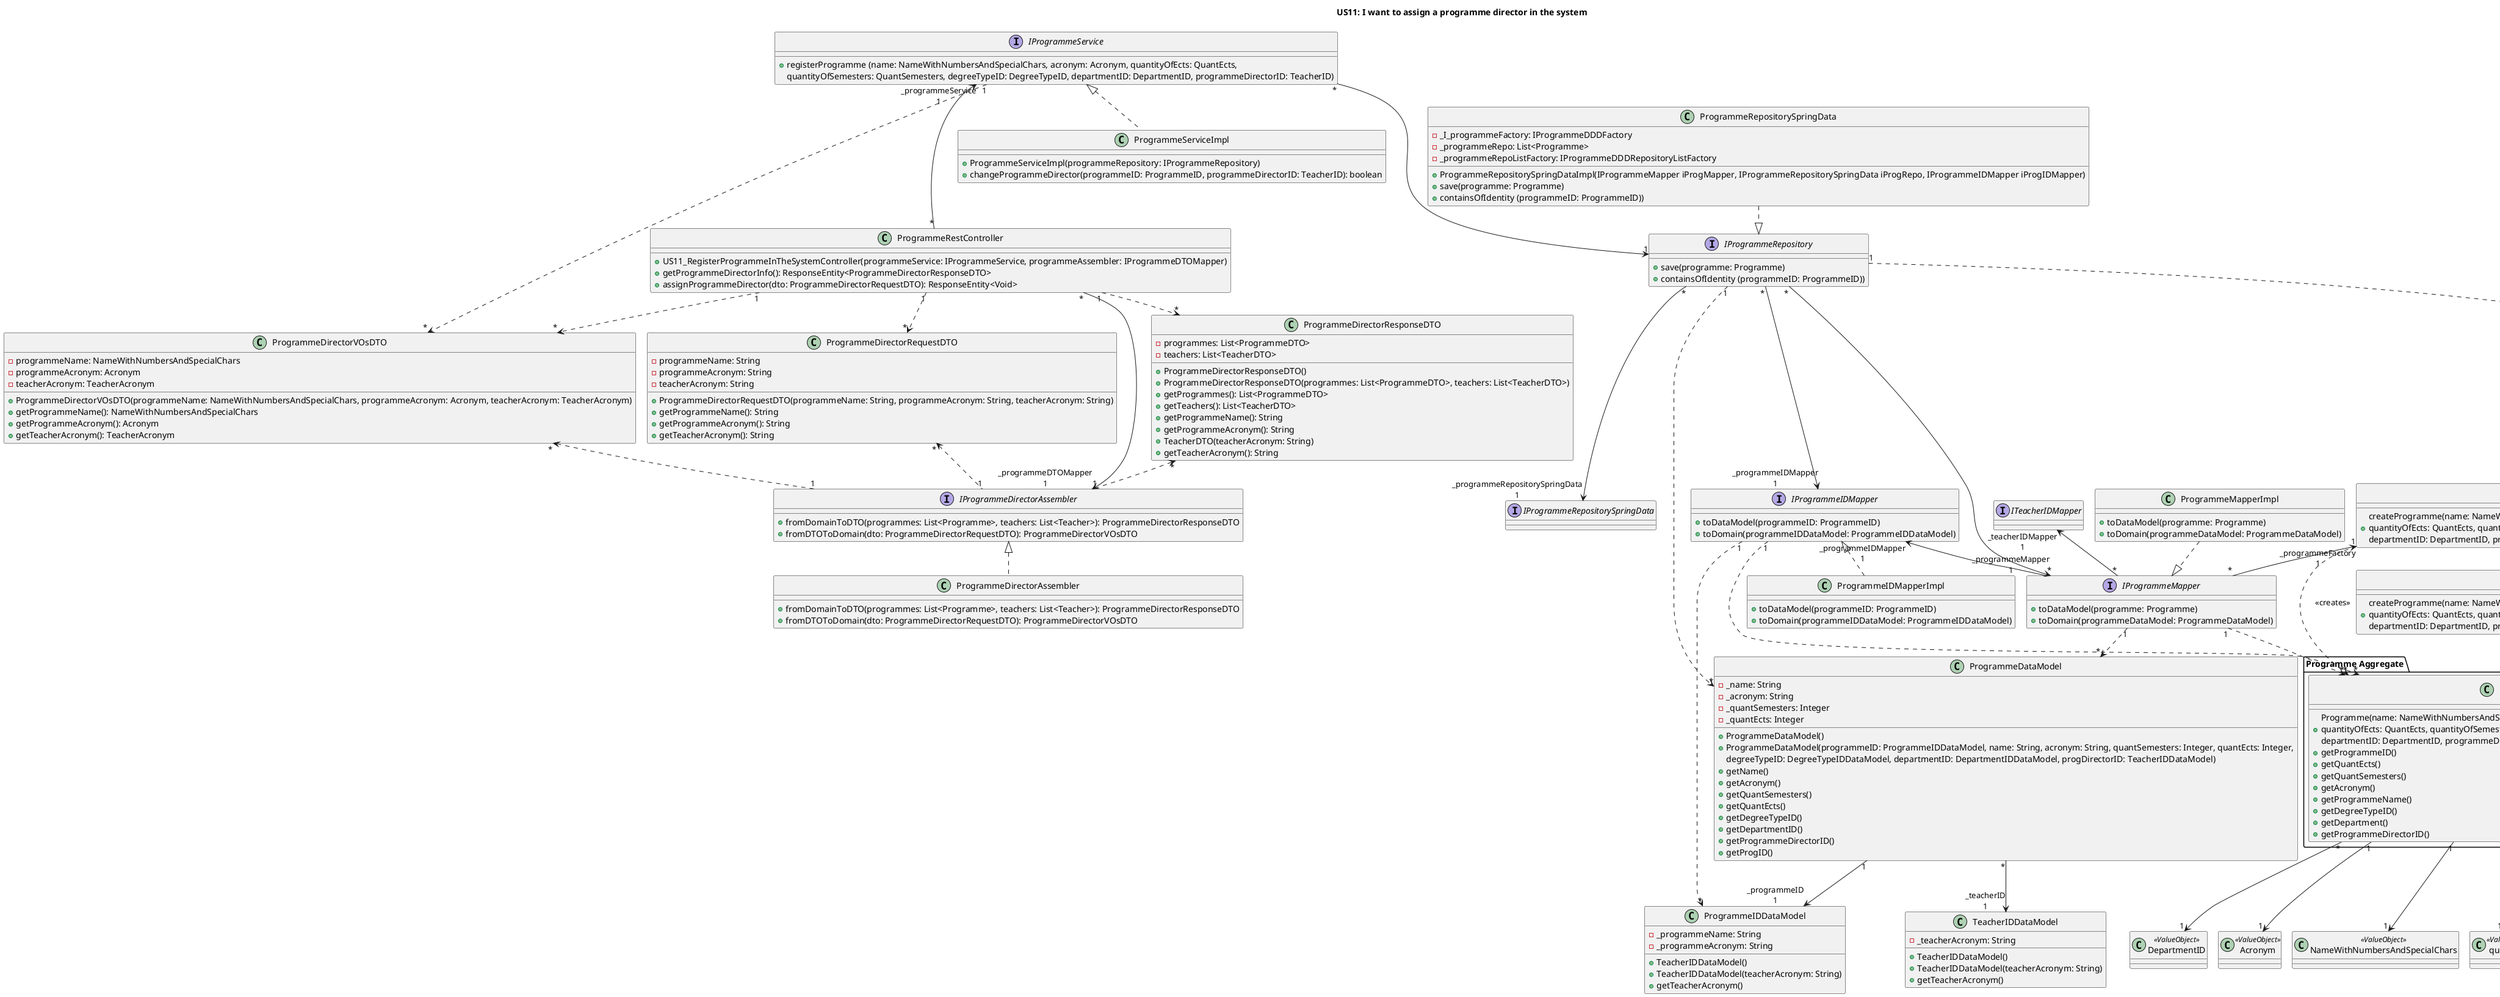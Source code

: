 @startuml
!pragma layout smetana
title US11: I want to assign a programme director in the system

class ProgrammeRestController {
    +US11_RegisterProgrammeInTheSystemController(programmeService: IProgrammeService, programmeAssembler: IProgrammeDTOMapper)
    +getProgrammeDirectorInfo(): ResponseEntity<ProgrammeDirectorResponseDTO>
    +assignProgrammeDirector(dto: ProgrammeDirectorRequestDTO): ResponseEntity<Void>
    }

class ProgrammeDirectorRequestDTO {
    - programmeName: String
    - programmeAcronym: String
    - teacherAcronym: String
    + ProgrammeDirectorRequestDTO(programmeName: String, programmeAcronym: String, teacherAcronym: String)
    + getProgrammeName(): String
    + getProgrammeAcronym(): String
    + getTeacherAcronym(): String
}

class ProgrammeDirectorVOsDTO {
    - programmeName: NameWithNumbersAndSpecialChars
    - programmeAcronym: Acronym
    - teacherAcronym: TeacherAcronym
    + ProgrammeDirectorVOsDTO(programmeName: NameWithNumbersAndSpecialChars, programmeAcronym: Acronym, teacherAcronym: TeacherAcronym)
    + getProgrammeName(): NameWithNumbersAndSpecialChars
    + getProgrammeAcronym(): Acronym
    + getTeacherAcronym(): TeacherAcronym
}

class ProgrammeDirectorResponseDTO {
    - programmes: List<ProgrammeDTO>
    - teachers: List<TeacherDTO>
    + ProgrammeDirectorResponseDTO()
    + ProgrammeDirectorResponseDTO(programmes: List<ProgrammeDTO>, teachers: List<TeacherDTO>)
    + getProgrammes(): List<ProgrammeDTO>
    + getTeachers(): List<TeacherDTO>
    + getProgrammeName(): String
    + getProgrammeAcronym(): String
    + TeacherDTO(teacherAcronym: String)
    + getTeacherAcronym(): String
    }


interface IProgrammeService {
    +registerProgramme (name: NameWithNumbersAndSpecialChars, acronym: Acronym, quantityOfEcts: QuantEcts,
    quantityOfSemesters: QuantSemesters, degreeTypeID: DegreeTypeID, departmentID: DepartmentID, programmeDirectorID: TeacherID)
}

class ProgrammeServiceImpl {
    +ProgrammeServiceImpl(programmeRepository: IProgrammeRepository)
    +changeProgrammeDirector(programmeID: ProgrammeID, programmeDirectorID: TeacherID): boolean
}

interface IProgrammeFactory {
    +createProgramme(name: NameWithNumbersAndSpecialChars, acronym: Acronym, \nquantityOfEcts: QuantEcts, quantityOfSemesters: QuantSemesters, degreeTypeID: DegreeTypeID, \ndepartmentID: DepartmentID, programmeDirectorID: TeacherID)
}

class ProgrammeFactoryImpl {
    +createProgramme(name: NameWithNumbersAndSpecialChars, acronym: Acronym, \nquantityOfEcts: QuantEcts, quantityOfSemesters: QuantSemesters, degreeTypeID: DegreeTypeID, \ndepartmentID: DepartmentID, programmeDirectorID: TeacherID)
}

interface IProgrammeRepository {
    +save(programme: Programme)
    +containsOfIdentity (programmeID: ProgrammeID))
}

interface IProgrammeRepositorySpringData {
}

class ProgrammeRepositorySpringData {
     -_I_programmeFactory: IProgrammeDDDFactory
     -_programmeRepo: List<Programme>
     -_programmeRepoListFactory: IProgrammeDDDRepositoryListFactory
     +ProgrammeRepositorySpringDataImpl(IProgrammeMapper iProgMapper, IProgrammeRepositorySpringData iProgRepo, IProgrammeIDMapper iProgIDMapper)
     +save(programme: Programme)
     +containsOfIdentity (programmeID: ProgrammeID))
}

interface IProgrammeMapper {
    +toDataModel(programme: Programme)
    +toDomain(programmeDataModel: ProgrammeDataModel)
}

class ProgrammeMapperImpl {
    +toDataModel(programme: Programme)
    +toDomain(programmeDataModel: ProgrammeDataModel)
}

interface IProgrammeIDMapper {
    +toDataModel(programmeID: ProgrammeID)
    +toDomain(programmeIDDataModel: ProgrammeIDDataModel)
}

interface ITeacherIDMapper {}

interface IProgrammeFactory {}

class ProgrammeIDMapperImpl {
    +toDataModel(programmeID: ProgrammeID)
    +toDomain(programmeIDDataModel: ProgrammeIDDataModel)
}

package "Programme Aggregate" {
    class "<<root>>\nProgramme" {
        +Programme(name: NameWithNumbersAndSpecialChars, acronym: Acronym, \nquantityOfEcts: QuantEcts, quantityOfSemesters: QuantSemesters, degreeTypeID: DegreeTypeID, \ndepartmentID: DepartmentID, programmeDirectorID: TeacherID)
        +getProgrammeID()
        +getQuantEcts()
        +getQuantSemesters()
        +getAcronym()
        +getProgrammeName()
        +getDegreeTypeID()
        +getDepartment()
        +getProgrammeDirectorID()
    }
}

class ProgrammeID <<ValueObject>> {
    -_progID: String
    +ProgrammeID()
    +getProgrammeID(): String
    +equals(Object o): boolean
}

class DepartmentID <<ValueObject>> {}

class Acronym <<ValueObject>> {}

class NameWithNumbersAndSpecialChars <<ValueObject>> {}

class quantEcts <<ValueObject>> {}

class QuantSemesters <<ValueObject>> {}

class DegreeTypeID <<ValueObject>> {}

class TeacherID <<ValueObject>> {}

class ProgrammeDataModel {
    -_name: String
    -_acronym: String
    -_quantSemesters: Integer
    -_quantEcts: Integer
    +ProgrammeDataModel()
    +ProgrammeDataModel(programmeID: ProgrammeIDDataModel, name: String, acronym: String, quantSemesters: Integer, quantEcts: Integer,
    degreeTypeID: DegreeTypeIDDataModel, departmentID: DepartmentIDDataModel, progDirectorID: TeacherIDDataModel)
    +getName()
    +getAcronym()
    +getQuantSemesters()
    +getQuantEcts()
    +getDegreeTypeID()
    +getDepartmentID()
    +getProgrammeDirectorID()
    +getProgID()
}

class ProgrammeIDDataModel {
    -_programmeName: String
    -_programmeAcronym: String
    +TeacherIDDataModel()
    +TeacherIDDataModel(teacherAcronym: String)
    +getTeacherAcronym()
}

class TeacherIDDataModel {
    -_teacherAcronym: String
    +TeacherIDDataModel()
    +TeacherIDDataModel(teacherAcronym: String)
    +getTeacherAcronym()
}

interface IProgrammeDirectorAssembler {
    + fromDomainToDTO(programmes: List<Programme>, teachers: List<Teacher>): ProgrammeDirectorResponseDTO
    + fromDTOToDomain(dto: ProgrammeDirectorRequestDTO): ProgrammeDirectorVOsDTO
}

class ProgrammeDirectorAssembler {
    + fromDomainToDTO(programmes: List<Programme>, teachers: List<Teacher>): ProgrammeDirectorResponseDTO
    + fromDTOToDomain(dto: ProgrammeDirectorRequestDTO): ProgrammeDirectorVOsDTO
}



ProgrammeRestController "*" -u--> "_programmeService\n1" IProgrammeService

IProgrammeService <|.- ProgrammeServiceImpl

IProgrammeService "*" ---> "1" IProgrammeRepository

IProgrammeFactory <|.d. ProgrammeFactoryImpl
IProgrammeFactory "1" ..> "*" "<<root>>\nProgramme" : "<<creates>>"

IProgrammeRepository <|.u- ProgrammeRepositorySpringData
IProgrammeRepository "*" ---> "_programmeMapper\n1" IProgrammeMapper
IProgrammeRepository "*" ---> "_programmeIDMapper\n1" IProgrammeIDMapper
IProgrammeRepository "*" ---> "_programmeRepositorySpringData\n1" IProgrammeRepositorySpringData
IProgrammeRepository "1" ..> "*" "<<root>>\nProgramme"
IProgrammeRepository "1" ..> "*" ProgrammeDataModel

IProgrammeMapper <|.u. ProgrammeMapperImpl
IProgrammeMapper "1" ..> "*" "<<root>>\nProgramme"
IProgrammeMapper "1" ..> "*" ProgrammeDataModel
IProgrammeMapper "*" -u-> "_programmeIDMapper\n1" IProgrammeIDMapper
IProgrammeMapper "*" -u-> "_teacherIDMapper\n1" ITeacherIDMapper
IProgrammeMapper "*" -u-> "_programmeFactory\n1" IProgrammeFactory

IProgrammeIDMapper <|.. ProgrammeIDMapperImpl
IProgrammeIDMapper "1" ..> "*" "<<root>>\nProgramme"
IProgrammeIDMapper "1" ..> "*" ProgrammeIDDataModel

"<<root>>\nProgramme" "*" ---> "1" TeacherID
"<<root>>\nProgramme" "*" ---> "1" DegreeTypeID
"<<root>>\nProgramme" "*" ---> "1" DepartmentID
"<<root>>\nProgramme" "*" ---> "1" QuantSemesters
"<<root>>\nProgramme" "*" ---> "1" quantEcts
"<<root>>\nProgramme" "1" ---> "1" Acronym
"<<root>>\nProgramme" "1" ---> "1" NameWithNumbersAndSpecialChars
"<<root>>\nProgramme" "1" ---> "1" ProgrammeID

ProgrammeDataModel "*" ---> "_teacherID\n1" TeacherIDDataModel
ProgrammeDataModel "1" ---> "_programmeID\n1" ProgrammeIDDataModel

IProgrammeDirectorAssembler <|.. ProgrammeDirectorAssembler
ProgrammeRestController "*" ---> "_programmeDTOMapper\n1" IProgrammeDirectorAssembler
IProgrammeDirectorAssembler "1" .u.> "*" ProgrammeDirectorRequestDTO
IProgrammeDirectorAssembler "1" .u.> "*" ProgrammeDirectorResponseDTO
IProgrammeDirectorAssembler "1" .u.> "*" ProgrammeDirectorVOsDTO
ProgrammeRestController "1" ..> "*" ProgrammeDirectorResponseDTO
ProgrammeRestController "1" ..> "*" ProgrammeDirectorRequestDTO
ProgrammeRestController "1" ..> "*" ProgrammeDirectorVOsDTO
IProgrammeService "1" ..> "*" ProgrammeDirectorVOsDTO
@enduml